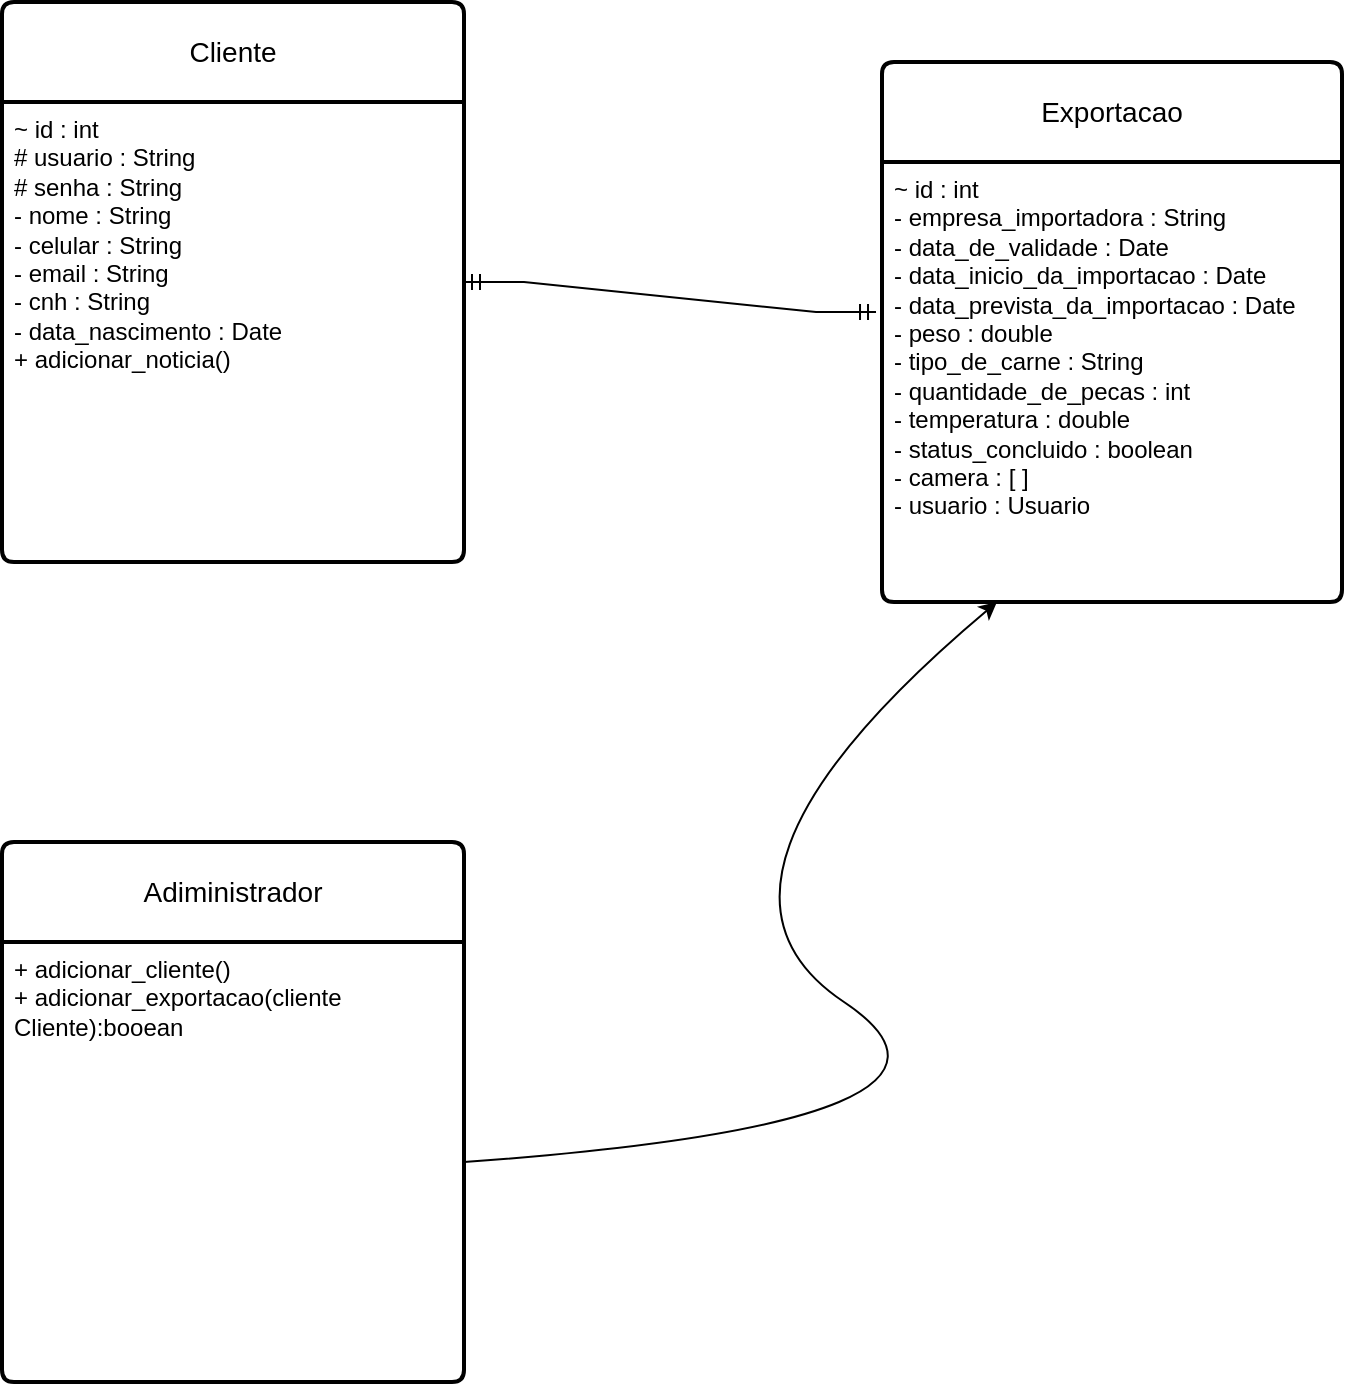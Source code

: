<mxfile version="27.1.4">
  <diagram id="uJ2V32dfhUwQT86H3XTm" name="Página-1">
    <mxGraphModel dx="872" dy="600" grid="1" gridSize="10" guides="1" tooltips="1" connect="1" arrows="1" fold="1" page="1" pageScale="1" pageWidth="827" pageHeight="1169" math="0" shadow="0">
      <root>
        <mxCell id="0" />
        <mxCell id="1" parent="0" />
        <mxCell id="fIgm_cvgeeC9kAqr-fVg-1" value="Cliente" style="swimlane;childLayout=stackLayout;horizontal=1;startSize=50;horizontalStack=0;rounded=1;fontSize=14;fontStyle=0;strokeWidth=2;resizeParent=0;resizeLast=1;shadow=0;dashed=0;align=center;arcSize=4;whiteSpace=wrap;html=1;" vertex="1" parent="1">
          <mxGeometry x="40" y="400" width="231" height="280" as="geometry" />
        </mxCell>
        <mxCell id="fIgm_cvgeeC9kAqr-fVg-2" value="~ id : int&lt;br&gt;&lt;div&gt;# usuario : String&lt;/div&gt;&lt;div&gt;# senha : String&lt;/div&gt;&lt;div&gt;- nome : String&lt;/div&gt;&lt;div&gt;- celular : String&lt;/div&gt;&lt;div&gt;- email : String&lt;/div&gt;&lt;div&gt;- cnh : String&lt;/div&gt;&lt;div&gt;- data_nascimento : Date&lt;br&gt;&lt;/div&gt;&lt;div&gt;+ adicionar_noticia()&lt;br&gt;&lt;/div&gt;&lt;div&gt;&lt;br&gt;&lt;/div&gt;" style="align=left;strokeColor=none;fillColor=none;spacingLeft=4;spacingRight=4;fontSize=12;verticalAlign=top;resizable=0;rotatable=0;part=1;html=1;whiteSpace=wrap;" vertex="1" parent="fIgm_cvgeeC9kAqr-fVg-1">
          <mxGeometry y="50" width="231" height="230" as="geometry" />
        </mxCell>
        <mxCell id="fIgm_cvgeeC9kAqr-fVg-3" value="Adiministrador" style="swimlane;childLayout=stackLayout;horizontal=1;startSize=50;horizontalStack=0;rounded=1;fontSize=14;fontStyle=0;strokeWidth=2;resizeParent=0;resizeLast=1;shadow=0;dashed=0;align=center;arcSize=4;whiteSpace=wrap;html=1;" vertex="1" parent="1">
          <mxGeometry x="40" y="820" width="231" height="270" as="geometry" />
        </mxCell>
        <mxCell id="fIgm_cvgeeC9kAqr-fVg-4" value="+ adicionar_cliente()&lt;br&gt;+ adicionar_exportacao(cliente Cliente):booean" style="align=left;strokeColor=none;fillColor=none;spacingLeft=4;spacingRight=4;fontSize=12;verticalAlign=top;resizable=0;rotatable=0;part=1;html=1;whiteSpace=wrap;" vertex="1" parent="fIgm_cvgeeC9kAqr-fVg-3">
          <mxGeometry y="50" width="231" height="220" as="geometry" />
        </mxCell>
        <mxCell id="fIgm_cvgeeC9kAqr-fVg-6" value="Exportacao" style="swimlane;childLayout=stackLayout;horizontal=1;startSize=50;horizontalStack=0;rounded=1;fontSize=14;fontStyle=0;strokeWidth=2;resizeParent=0;resizeLast=1;shadow=0;dashed=0;align=center;arcSize=4;whiteSpace=wrap;html=1;" vertex="1" parent="1">
          <mxGeometry x="480" y="430" width="230" height="270" as="geometry" />
        </mxCell>
        <mxCell id="fIgm_cvgeeC9kAqr-fVg-7" value="~ id : int&lt;br&gt;- empresa_importadora : String&lt;br&gt;&lt;div&gt;- data_de_validade : Date&lt;/div&gt;&lt;div&gt;- data_inicio_da_importacao : Date&lt;/div&gt;&lt;div&gt;- data_prevista_da_importacao : Date&lt;/div&gt;&lt;div&gt;- peso : double&lt;/div&gt;&lt;div&gt;- tipo_de_carne : String&lt;/div&gt;&lt;div&gt;- quantidade_de_pecas : int&lt;/div&gt;&lt;div&gt;- temperatura : double&lt;/div&gt;&lt;div&gt;- status_concluido : boolean&lt;/div&gt;&lt;div&gt;- camera : [ ]&lt;/div&gt;&lt;div&gt;- usuario : Usuario&lt;br&gt;&lt;/div&gt;&lt;div&gt;&lt;br&gt;&lt;/div&gt;&lt;div&gt;&lt;br&gt;&lt;/div&gt;" style="align=left;strokeColor=none;fillColor=none;spacingLeft=4;spacingRight=4;fontSize=12;verticalAlign=top;resizable=0;rotatable=0;part=1;html=1;whiteSpace=wrap;" vertex="1" parent="fIgm_cvgeeC9kAqr-fVg-6">
          <mxGeometry y="50" width="230" height="220" as="geometry" />
        </mxCell>
        <mxCell id="fIgm_cvgeeC9kAqr-fVg-8" value="" style="edgeStyle=entityRelationEdgeStyle;fontSize=12;html=1;endArrow=ERmandOne;startArrow=ERmandOne;rounded=0;exitX=1;exitY=0.5;exitDx=0;exitDy=0;entryX=-0.013;entryY=0.341;entryDx=0;entryDy=0;entryPerimeter=0;" edge="1" parent="1" source="fIgm_cvgeeC9kAqr-fVg-1" target="fIgm_cvgeeC9kAqr-fVg-7">
          <mxGeometry width="100" height="100" relative="1" as="geometry">
            <mxPoint x="330" y="760" as="sourcePoint" />
            <mxPoint x="430" y="660" as="targetPoint" />
          </mxGeometry>
        </mxCell>
        <mxCell id="fIgm_cvgeeC9kAqr-fVg-11" value="" style="curved=1;endArrow=classic;html=1;rounded=0;fontFamily=Helvetica;fontSize=14;fontColor=default;fontStyle=0;horizontal=1;exitX=1;exitY=0.5;exitDx=0;exitDy=0;entryX=0.25;entryY=1;entryDx=0;entryDy=0;" edge="1" parent="1" source="fIgm_cvgeeC9kAqr-fVg-4" target="fIgm_cvgeeC9kAqr-fVg-7">
          <mxGeometry width="50" height="50" relative="1" as="geometry">
            <mxPoint x="421" y="910" as="sourcePoint" />
            <mxPoint x="471" y="860" as="targetPoint" />
            <Array as="points">
              <mxPoint x="551" y="960" />
              <mxPoint x="371" y="840" />
            </Array>
          </mxGeometry>
        </mxCell>
      </root>
    </mxGraphModel>
  </diagram>
</mxfile>
